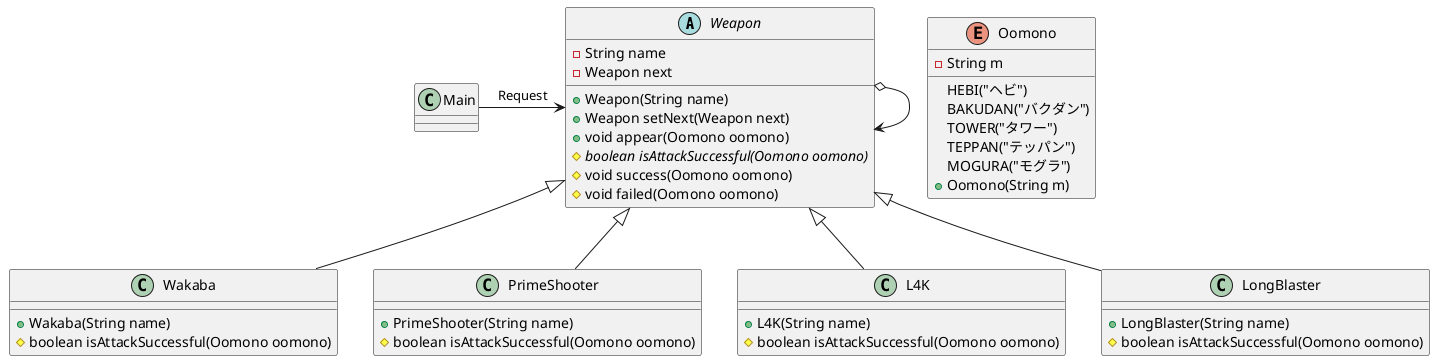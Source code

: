 @startuml ChainOfResponsibilty

abstract class Weapon {
  - String name
  - Weapon next
  + Weapon(String name)
  + Weapon setNext(Weapon next)
  + void appear(Oomono oomono)
  # {abstract} boolean isAttackSuccessful(Oomono oomono)
  # void success(Oomono oomono)
  # void failed(Oomono oomono)
}

class Wakaba extends Weapon {
  + Wakaba(String name)
  # boolean isAttackSuccessful(Oomono oomono)
}

class PrimeShooter extends Weapon {
  + PrimeShooter(String name)
  # boolean isAttackSuccessful(Oomono oomono)
}

class L4K extends Weapon {
  + L4K(String name)
  # boolean isAttackSuccessful(Oomono oomono)
}

class LongBlaster extends Weapon {
  + LongBlaster(String name)
  # boolean isAttackSuccessful(Oomono oomono)
}

enum Oomono {
  HEBI("ヘビ")
  BAKUDAN("バクダン")
  TOWER("タワー")
  TEPPAN("テッパン")
  MOGURA("モグラ")
  - String m
  + Oomono(String m)
}

class Main {
}

Main -> Weapon : Request
Weapon o-> Weapon

@enduml
